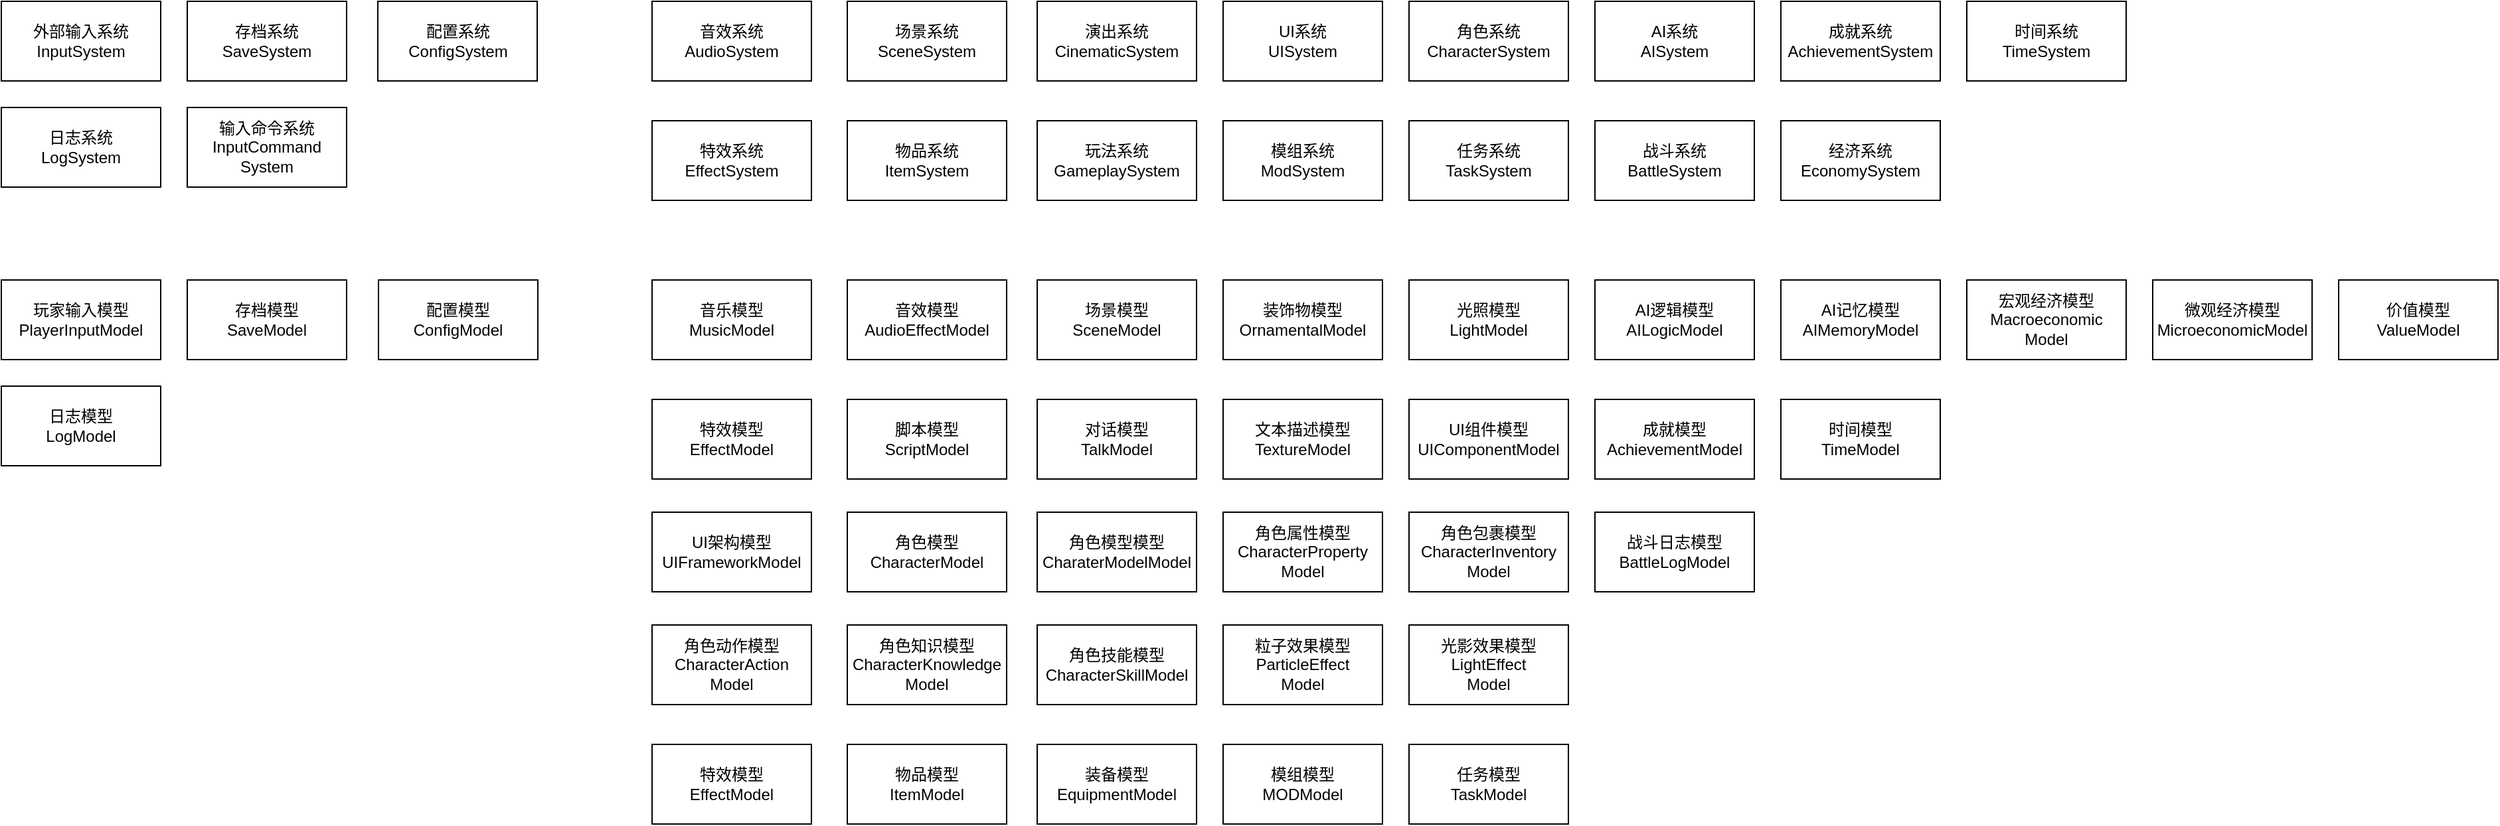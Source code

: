 <mxfile version="16.5.1" type="device"><diagram id="Crr7Warw5rpnNcR4M-eg" name="第 1 页"><mxGraphModel dx="782" dy="578" grid="1" gridSize="10" guides="1" tooltips="1" connect="1" arrows="1" fold="1" page="1" pageScale="1" pageWidth="827" pageHeight="1169" math="0" shadow="0"><root><mxCell id="0"/><mxCell id="1" parent="0"/><mxCell id="FXMsAap4g7__blC6nVx_-3" value="外部输入系统&lt;br&gt;InputSystem" style="rounded=0;whiteSpace=wrap;html=1;" vertex="1" parent="1"><mxGeometry x="70" y="170" width="120" height="60" as="geometry"/></mxCell><mxCell id="FXMsAap4g7__blC6nVx_-4" value="角色系统&lt;br&gt;CharacterSystem" style="rounded=0;whiteSpace=wrap;html=1;" vertex="1" parent="1"><mxGeometry x="1130" y="170" width="120" height="60" as="geometry"/></mxCell><mxCell id="FXMsAap4g7__blC6nVx_-5" value="配置系统&lt;br&gt;ConfigSystem" style="rounded=0;whiteSpace=wrap;html=1;" vertex="1" parent="1"><mxGeometry x="353.5" y="170" width="120" height="60" as="geometry"/></mxCell><mxCell id="FXMsAap4g7__blC6nVx_-6" value="场景系统&lt;br&gt;SceneSystem" style="rounded=0;whiteSpace=wrap;html=1;" vertex="1" parent="1"><mxGeometry x="707" y="170" width="120" height="60" as="geometry"/></mxCell><mxCell id="FXMsAap4g7__blC6nVx_-7" value="音效系统&lt;br&gt;AudioSystem" style="rounded=0;whiteSpace=wrap;html=1;" vertex="1" parent="1"><mxGeometry x="560" y="170" width="120" height="60" as="geometry"/></mxCell><mxCell id="FXMsAap4g7__blC6nVx_-8" value="存档系统&lt;br&gt;SaveSystem" style="rounded=0;whiteSpace=wrap;html=1;" vertex="1" parent="1"><mxGeometry x="210" y="170" width="120" height="60" as="geometry"/></mxCell><mxCell id="FXMsAap4g7__blC6nVx_-9" value="特效系统&lt;br&gt;EffectSystem" style="rounded=0;whiteSpace=wrap;html=1;" vertex="1" parent="1"><mxGeometry x="560" y="260" width="120" height="60" as="geometry"/></mxCell><mxCell id="FXMsAap4g7__blC6nVx_-10" value="UI系统&lt;br&gt;UISystem" style="rounded=0;whiteSpace=wrap;html=1;" vertex="1" parent="1"><mxGeometry x="990" y="170" width="120" height="60" as="geometry"/></mxCell><mxCell id="FXMsAap4g7__blC6nVx_-11" value="演出系统&lt;br&gt;&lt;span style=&quot;text-align: left&quot;&gt;Cinematic&lt;/span&gt;System" style="rounded=0;whiteSpace=wrap;html=1;" vertex="1" parent="1"><mxGeometry x="850" y="170" width="120" height="60" as="geometry"/></mxCell><mxCell id="FXMsAap4g7__blC6nVx_-12" value="物品系统&lt;br&gt;ItemSystem" style="rounded=0;whiteSpace=wrap;html=1;" vertex="1" parent="1"><mxGeometry x="707" y="260" width="120" height="60" as="geometry"/></mxCell><mxCell id="FXMsAap4g7__blC6nVx_-13" value="玩法系统&lt;br&gt;GameplaySystem" style="rounded=0;whiteSpace=wrap;html=1;" vertex="1" parent="1"><mxGeometry x="850" y="260" width="120" height="60" as="geometry"/></mxCell><mxCell id="FXMsAap4g7__blC6nVx_-14" value="玩家输入模型&lt;br&gt;PlayerInputModel" style="rounded=0;whiteSpace=wrap;html=1;" vertex="1" parent="1"><mxGeometry x="70" y="380" width="120" height="60" as="geometry"/></mxCell><mxCell id="FXMsAap4g7__blC6nVx_-15" value="存档模型&lt;br&gt;SaveModel" style="rounded=0;whiteSpace=wrap;html=1;" vertex="1" parent="1"><mxGeometry x="210" y="380" width="120" height="60" as="geometry"/></mxCell><mxCell id="FXMsAap4g7__blC6nVx_-16" value="配置模型&lt;br&gt;ConfigModel" style="rounded=0;whiteSpace=wrap;html=1;" vertex="1" parent="1"><mxGeometry x="354" y="380" width="120" height="60" as="geometry"/></mxCell><mxCell id="FXMsAap4g7__blC6nVx_-17" value="音乐模型&lt;br&gt;MusicModel" style="rounded=0;whiteSpace=wrap;html=1;" vertex="1" parent="1"><mxGeometry x="560" y="380" width="120" height="60" as="geometry"/></mxCell><mxCell id="FXMsAap4g7__blC6nVx_-18" value="音效模型&lt;br&gt;AudioEffectModel" style="rounded=0;whiteSpace=wrap;html=1;" vertex="1" parent="1"><mxGeometry x="707" y="380" width="120" height="60" as="geometry"/></mxCell><mxCell id="FXMsAap4g7__blC6nVx_-19" value="场景模型&lt;br&gt;SceneModel" style="rounded=0;whiteSpace=wrap;html=1;" vertex="1" parent="1"><mxGeometry x="850" y="380" width="120" height="60" as="geometry"/></mxCell><mxCell id="FXMsAap4g7__blC6nVx_-20" value="装饰物模型&lt;br&gt;OrnamentalModel" style="rounded=0;whiteSpace=wrap;html=1;" vertex="1" parent="1"><mxGeometry x="990" y="380" width="120" height="60" as="geometry"/></mxCell><mxCell id="FXMsAap4g7__blC6nVx_-21" value="光照模型&lt;br&gt;LightModel" style="rounded=0;whiteSpace=wrap;html=1;" vertex="1" parent="1"><mxGeometry x="1130" y="380" width="120" height="60" as="geometry"/></mxCell><mxCell id="FXMsAap4g7__blC6nVx_-22" value="特效模型&lt;br&gt;EffectModel" style="rounded=0;whiteSpace=wrap;html=1;" vertex="1" parent="1"><mxGeometry x="560" y="470" width="120" height="60" as="geometry"/></mxCell><mxCell id="FXMsAap4g7__blC6nVx_-23" value="脚本模型&lt;br&gt;ScriptModel" style="rounded=0;whiteSpace=wrap;html=1;" vertex="1" parent="1"><mxGeometry x="707" y="470" width="120" height="60" as="geometry"/></mxCell><mxCell id="FXMsAap4g7__blC6nVx_-24" value="对话模型&lt;br&gt;TalkModel" style="rounded=0;whiteSpace=wrap;html=1;" vertex="1" parent="1"><mxGeometry x="850" y="470" width="120" height="60" as="geometry"/></mxCell><mxCell id="FXMsAap4g7__blC6nVx_-25" value="文本描述模型&lt;br&gt;TextureModel" style="rounded=0;whiteSpace=wrap;html=1;" vertex="1" parent="1"><mxGeometry x="990" y="470" width="120" height="60" as="geometry"/></mxCell><mxCell id="FXMsAap4g7__blC6nVx_-26" value="UI组件模型&lt;br&gt;UIComponentModel" style="rounded=0;whiteSpace=wrap;html=1;" vertex="1" parent="1"><mxGeometry x="1130" y="470" width="120" height="60" as="geometry"/></mxCell><mxCell id="FXMsAap4g7__blC6nVx_-27" value="UI架构模型&lt;br&gt;UIFrameworkModel" style="rounded=0;whiteSpace=wrap;html=1;" vertex="1" parent="1"><mxGeometry x="560" y="555" width="120" height="60" as="geometry"/></mxCell><mxCell id="FXMsAap4g7__blC6nVx_-28" value="角色模型&lt;br&gt;CharacterModel" style="rounded=0;whiteSpace=wrap;html=1;" vertex="1" parent="1"><mxGeometry x="707" y="555" width="120" height="60" as="geometry"/></mxCell><mxCell id="FXMsAap4g7__blC6nVx_-29" value="模组系统&lt;br&gt;ModSystem" style="rounded=0;whiteSpace=wrap;html=1;" vertex="1" parent="1"><mxGeometry x="990" y="260" width="120" height="60" as="geometry"/></mxCell><mxCell id="FXMsAap4g7__blC6nVx_-30" value="角色模型模型&lt;br&gt;CharaterModelModel" style="rounded=0;whiteSpace=wrap;html=1;" vertex="1" parent="1"><mxGeometry x="850" y="555" width="120" height="60" as="geometry"/></mxCell><mxCell id="FXMsAap4g7__blC6nVx_-31" value="角色属性模型&lt;br&gt;CharacterProperty&lt;br&gt;Model" style="rounded=0;whiteSpace=wrap;html=1;" vertex="1" parent="1"><mxGeometry x="990" y="555" width="120" height="60" as="geometry"/></mxCell><mxCell id="FXMsAap4g7__blC6nVx_-32" value="角色包裹模型&lt;br&gt;CharacterInventory&lt;br&gt;Model" style="rounded=0;whiteSpace=wrap;html=1;" vertex="1" parent="1"><mxGeometry x="1130" y="555" width="120" height="60" as="geometry"/></mxCell><mxCell id="FXMsAap4g7__blC6nVx_-33" value="角色动作模型&lt;br&gt;CharacterAction&lt;br&gt;Model" style="rounded=0;whiteSpace=wrap;html=1;" vertex="1" parent="1"><mxGeometry x="560" y="640" width="120" height="60" as="geometry"/></mxCell><mxCell id="FXMsAap4g7__blC6nVx_-34" value="角色知识模型&lt;br&gt;CharacterKnowledge&lt;br&gt;Model" style="rounded=0;whiteSpace=wrap;html=1;" vertex="1" parent="1"><mxGeometry x="707" y="640" width="120" height="60" as="geometry"/></mxCell><mxCell id="FXMsAap4g7__blC6nVx_-35" value="角色技能模型&lt;br&gt;CharacterSkillModel" style="rounded=0;whiteSpace=wrap;html=1;" vertex="1" parent="1"><mxGeometry x="850" y="640" width="120" height="60" as="geometry"/></mxCell><mxCell id="FXMsAap4g7__blC6nVx_-36" value="任务系统&lt;br&gt;TaskSystem" style="rounded=0;whiteSpace=wrap;html=1;" vertex="1" parent="1"><mxGeometry x="1130" y="260" width="120" height="60" as="geometry"/></mxCell><mxCell id="FXMsAap4g7__blC6nVx_-37" value="日志系统&lt;br&gt;LogSystem" style="rounded=0;whiteSpace=wrap;html=1;" vertex="1" parent="1"><mxGeometry x="70" y="250" width="120" height="60" as="geometry"/></mxCell><mxCell id="FXMsAap4g7__blC6nVx_-38" value="日志模型&lt;br&gt;LogModel" style="rounded=0;whiteSpace=wrap;html=1;" vertex="1" parent="1"><mxGeometry x="70" y="460" width="120" height="60" as="geometry"/></mxCell><mxCell id="FXMsAap4g7__blC6nVx_-39" value="粒子效果模型&lt;br&gt;ParticleEffect&lt;br&gt;Model" style="rounded=0;whiteSpace=wrap;html=1;" vertex="1" parent="1"><mxGeometry x="990" y="640" width="120" height="60" as="geometry"/></mxCell><mxCell id="FXMsAap4g7__blC6nVx_-40" value="光影效果模型&lt;br&gt;LightEffect&lt;br&gt;Model" style="rounded=0;whiteSpace=wrap;html=1;" vertex="1" parent="1"><mxGeometry x="1130" y="640" width="120" height="60" as="geometry"/></mxCell><mxCell id="FXMsAap4g7__blC6nVx_-41" value="特效模型&lt;br&gt;EffectModel" style="rounded=0;whiteSpace=wrap;html=1;" vertex="1" parent="1"><mxGeometry x="560" y="730" width="120" height="60" as="geometry"/></mxCell><mxCell id="FXMsAap4g7__blC6nVx_-42" value="物品模型&lt;br&gt;ItemModel" style="rounded=0;whiteSpace=wrap;html=1;" vertex="1" parent="1"><mxGeometry x="707" y="730" width="120" height="60" as="geometry"/></mxCell><mxCell id="FXMsAap4g7__blC6nVx_-43" value="装备模型&lt;br&gt;EquipmentModel" style="rounded=0;whiteSpace=wrap;html=1;" vertex="1" parent="1"><mxGeometry x="850" y="730" width="120" height="60" as="geometry"/></mxCell><mxCell id="FXMsAap4g7__blC6nVx_-44" value="模组模型&lt;br&gt;MODModel" style="rounded=0;whiteSpace=wrap;html=1;" vertex="1" parent="1"><mxGeometry x="990" y="730" width="120" height="60" as="geometry"/></mxCell><mxCell id="FXMsAap4g7__blC6nVx_-45" value="任务模型&lt;br&gt;TaskModel" style="rounded=0;whiteSpace=wrap;html=1;" vertex="1" parent="1"><mxGeometry x="1130" y="730" width="120" height="60" as="geometry"/></mxCell><mxCell id="FXMsAap4g7__blC6nVx_-46" value="输入命令系统&lt;br&gt;InputCommand&lt;br&gt;System" style="rounded=0;whiteSpace=wrap;html=1;" vertex="1" parent="1"><mxGeometry x="210" y="250" width="120" height="60" as="geometry"/></mxCell><mxCell id="FXMsAap4g7__blC6nVx_-47" value="AI系统&lt;br&gt;AISystem" style="rounded=0;whiteSpace=wrap;html=1;" vertex="1" parent="1"><mxGeometry x="1270" y="170" width="120" height="60" as="geometry"/></mxCell><mxCell id="FXMsAap4g7__blC6nVx_-48" value="战斗系统&lt;br&gt;BattleSystem" style="rounded=0;whiteSpace=wrap;html=1;" vertex="1" parent="1"><mxGeometry x="1270" y="260" width="120" height="60" as="geometry"/></mxCell><mxCell id="FXMsAap4g7__blC6nVx_-49" value="成就系统&lt;br&gt;&lt;span style=&quot;text-align: left&quot;&gt;AchievementSystem&lt;/span&gt;" style="rounded=0;whiteSpace=wrap;html=1;" vertex="1" parent="1"><mxGeometry x="1410" y="170" width="120" height="60" as="geometry"/></mxCell><mxCell id="FXMsAap4g7__blC6nVx_-50" value="经济系统&lt;br&gt;&lt;span style=&quot;text-align: left&quot;&gt;EconomySystem&lt;/span&gt;" style="rounded=0;whiteSpace=wrap;html=1;" vertex="1" parent="1"><mxGeometry x="1410" y="260" width="120" height="60" as="geometry"/></mxCell><mxCell id="FXMsAap4g7__blC6nVx_-51" value="时间系统&lt;br&gt;&lt;span style=&quot;text-align: left&quot;&gt;TimeSystem&lt;/span&gt;" style="rounded=0;whiteSpace=wrap;html=1;" vertex="1" parent="1"><mxGeometry x="1550" y="170" width="120" height="60" as="geometry"/></mxCell><mxCell id="FXMsAap4g7__blC6nVx_-52" value="AI逻辑模型&lt;br&gt;AILogicModel" style="rounded=0;whiteSpace=wrap;html=1;" vertex="1" parent="1"><mxGeometry x="1270" y="380" width="120" height="60" as="geometry"/></mxCell><mxCell id="FXMsAap4g7__blC6nVx_-53" value="AI记忆模型&lt;br&gt;AIMemoryModel" style="rounded=0;whiteSpace=wrap;html=1;" vertex="1" parent="1"><mxGeometry x="1410" y="380" width="120" height="60" as="geometry"/></mxCell><mxCell id="FXMsAap4g7__blC6nVx_-54" value="成就模型&lt;br&gt;AchievementModel" style="rounded=0;whiteSpace=wrap;html=1;" vertex="1" parent="1"><mxGeometry x="1270" y="470" width="120" height="60" as="geometry"/></mxCell><mxCell id="FXMsAap4g7__blC6nVx_-55" value="时间模型&lt;br&gt;TimeModel" style="rounded=0;whiteSpace=wrap;html=1;" vertex="1" parent="1"><mxGeometry x="1410" y="470" width="120" height="60" as="geometry"/></mxCell><mxCell id="FXMsAap4g7__blC6nVx_-56" value="宏观经济模型&lt;br&gt;&lt;span style=&quot;text-align: left&quot;&gt;Macroeconomic Model&lt;/span&gt;" style="rounded=0;whiteSpace=wrap;html=1;" vertex="1" parent="1"><mxGeometry x="1550" y="380" width="120" height="60" as="geometry"/></mxCell><mxCell id="FXMsAap4g7__blC6nVx_-57" value="微观经济模型&lt;br&gt;&lt;span style=&quot;text-align: left&quot;&gt;MicroeconomicModel&lt;/span&gt;" style="rounded=0;whiteSpace=wrap;html=1;" vertex="1" parent="1"><mxGeometry x="1690" y="380" width="120" height="60" as="geometry"/></mxCell><mxCell id="FXMsAap4g7__blC6nVx_-58" value="价值模型&lt;br&gt;ValueModel" style="rounded=0;whiteSpace=wrap;html=1;" vertex="1" parent="1"><mxGeometry x="1830" y="380" width="120" height="60" as="geometry"/></mxCell><mxCell id="FXMsAap4g7__blC6nVx_-59" value="战斗日志模型&lt;br&gt;BattleLogModel" style="rounded=0;whiteSpace=wrap;html=1;" vertex="1" parent="1"><mxGeometry x="1270" y="555" width="120" height="60" as="geometry"/></mxCell></root></mxGraphModel></diagram></mxfile>